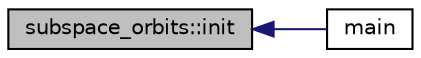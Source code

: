 digraph "subspace_orbits::init"
{
  edge [fontname="Helvetica",fontsize="10",labelfontname="Helvetica",labelfontsize="10"];
  node [fontname="Helvetica",fontsize="10",shape=record];
  rankdir="LR";
  Node944 [label="subspace_orbits::init",height=0.2,width=0.4,color="black", fillcolor="grey75", style="filled", fontcolor="black"];
  Node944 -> Node945 [dir="back",color="midnightblue",fontsize="10",style="solid",fontname="Helvetica"];
  Node945 [label="main",height=0.2,width=0.4,color="black", fillcolor="white", style="filled",URL="$da/dd5/subspace__orbits__main_8_c.html#a217dbf8b442f20279ea00b898af96f52"];
}

